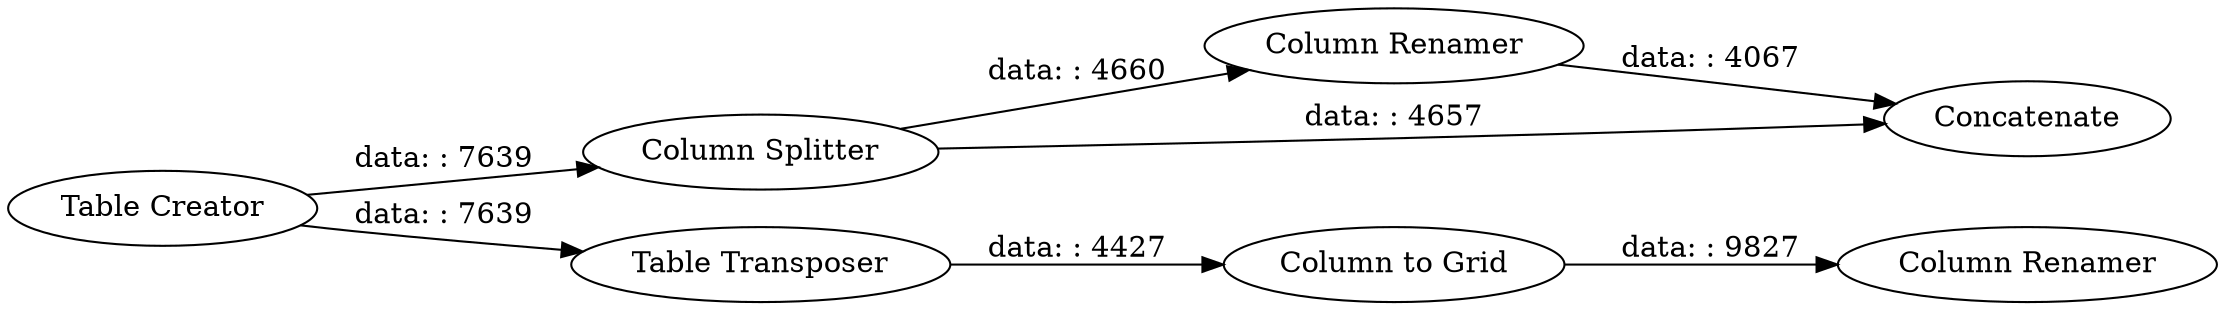 digraph {
	"7742748452389654181_370" [label="Column to Grid"]
	"7742748452389654181_371" [label="Column Renamer"]
	"7742748452389654181_361" [label="Column Splitter"]
	"7742748452389654181_360" [label="Table Creator"]
	"7742748452389654181_369" [label="Table Transposer"]
	"7742748452389654181_367" [label="Column Renamer"]
	"7742748452389654181_368" [label=Concatenate]
	"7742748452389654181_361" -> "7742748452389654181_367" [label="data: : 4660"]
	"7742748452389654181_367" -> "7742748452389654181_368" [label="data: : 4067"]
	"7742748452389654181_369" -> "7742748452389654181_370" [label="data: : 4427"]
	"7742748452389654181_360" -> "7742748452389654181_361" [label="data: : 7639"]
	"7742748452389654181_360" -> "7742748452389654181_369" [label="data: : 7639"]
	"7742748452389654181_370" -> "7742748452389654181_371" [label="data: : 9827"]
	"7742748452389654181_361" -> "7742748452389654181_368" [label="data: : 4657"]
	rankdir=LR
}
